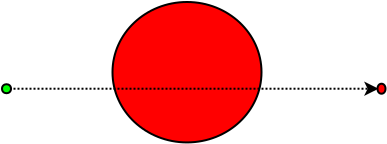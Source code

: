 <?xml version="1.0" encoding="UTF-8"?>
<dia:diagram xmlns:dia="http://www.lysator.liu.se/~alla/dia/">
  <dia:layer name="Background" visible="true" active="true">
    <dia:object type="Standard - Ellipse" version="0" id="O0">
      <dia:attribute name="obj_pos">
        <dia:point val="17.1,10.064"/>
      </dia:attribute>
      <dia:attribute name="obj_bb">
        <dia:rectangle val="17.05,10.014;24.6,17.136"/>
      </dia:attribute>
      <dia:attribute name="elem_corner">
        <dia:point val="17.1,10.064"/>
      </dia:attribute>
      <dia:attribute name="elem_width">
        <dia:real val="7.45"/>
      </dia:attribute>
      <dia:attribute name="elem_height">
        <dia:real val="7.021"/>
      </dia:attribute>
      <dia:attribute name="border_width">
        <dia:real val="0.1"/>
      </dia:attribute>
      <dia:attribute name="inner_color">
        <dia:color val="#ff0000"/>
      </dia:attribute>
      <dia:attribute name="aspect">
        <dia:enum val="1"/>
      </dia:attribute>
    </dia:object>
    <dia:object type="Standard - Line" version="0" id="O1">
      <dia:attribute name="obj_pos">
        <dia:point val="11.95,14.4"/>
      </dia:attribute>
      <dia:attribute name="obj_bb">
        <dia:rectangle val="11.9,14.038;30.512,14.762"/>
      </dia:attribute>
      <dia:attribute name="conn_endpoints">
        <dia:point val="11.95,14.4"/>
        <dia:point val="30.4,14.4"/>
      </dia:attribute>
      <dia:attribute name="numcp">
        <dia:int val="1"/>
      </dia:attribute>
      <dia:attribute name="line_style">
        <dia:enum val="4"/>
      </dia:attribute>
      <dia:attribute name="end_arrow">
        <dia:enum val="22"/>
      </dia:attribute>
      <dia:attribute name="end_arrow_length">
        <dia:real val="0.5"/>
      </dia:attribute>
      <dia:attribute name="end_arrow_width">
        <dia:real val="0.5"/>
      </dia:attribute>
    </dia:object>
    <dia:object type="Standard - Ellipse" version="0" id="O2">
      <dia:attribute name="obj_pos">
        <dia:point val="11.575,14.175"/>
      </dia:attribute>
      <dia:attribute name="obj_bb">
        <dia:rectangle val="11.525,14.125;12.075,14.675"/>
      </dia:attribute>
      <dia:attribute name="elem_corner">
        <dia:point val="11.575,14.175"/>
      </dia:attribute>
      <dia:attribute name="elem_width">
        <dia:real val="0.45"/>
      </dia:attribute>
      <dia:attribute name="elem_height">
        <dia:real val="0.45"/>
      </dia:attribute>
      <dia:attribute name="border_width">
        <dia:real val="0.1"/>
      </dia:attribute>
      <dia:attribute name="inner_color">
        <dia:color val="#00ff00"/>
      </dia:attribute>
    </dia:object>
    <dia:object type="Standard - Ellipse" version="0" id="O3">
      <dia:attribute name="obj_pos">
        <dia:point val="30.35,14.15"/>
      </dia:attribute>
      <dia:attribute name="obj_bb">
        <dia:rectangle val="30.3,14.1;30.8,14.7"/>
      </dia:attribute>
      <dia:attribute name="elem_corner">
        <dia:point val="30.35,14.15"/>
      </dia:attribute>
      <dia:attribute name="elem_width">
        <dia:real val="0.4"/>
      </dia:attribute>
      <dia:attribute name="elem_height">
        <dia:real val="0.5"/>
      </dia:attribute>
      <dia:attribute name="border_width">
        <dia:real val="0.1"/>
      </dia:attribute>
      <dia:attribute name="inner_color">
        <dia:color val="#ff0000"/>
      </dia:attribute>
    </dia:object>
  </dia:layer>
</dia:diagram>
